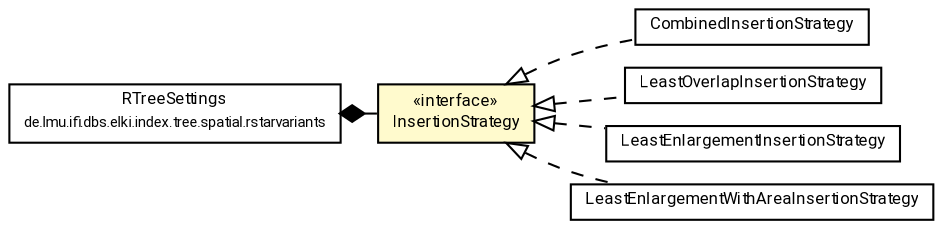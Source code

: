 #!/usr/local/bin/dot
#
# Class diagram 
# Generated by UMLGraph version R5_7_2-60-g0e99a6 (http://www.spinellis.gr/umlgraph/)
#

digraph G {
	graph [fontnames="svg"]
	edge [fontname="Roboto",fontsize=7,labelfontname="Roboto",labelfontsize=7,color="black"];
	node [fontname="Roboto",fontcolor="black",fontsize=8,shape=plaintext,margin=0,width=0,height=0];
	nodesep=0.15;
	ranksep=0.25;
	rankdir=LR;
	// de.lmu.ifi.dbs.elki.index.tree.spatial.rstarvariants.RTreeSettings
	c5270994 [label=<<table title="de.lmu.ifi.dbs.elki.index.tree.spatial.rstarvariants.RTreeSettings" border="0" cellborder="1" cellspacing="0" cellpadding="2" href="../../RTreeSettings.html" target="_parent">
		<tr><td><table border="0" cellspacing="0" cellpadding="1">
		<tr><td align="center" balign="center"> <font face="Roboto">RTreeSettings</font> </td></tr>
		<tr><td align="center" balign="center"> <font face="Roboto" point-size="7.0">de.lmu.ifi.dbs.elki.index.tree.spatial.rstarvariants</font> </td></tr>
		</table></td></tr>
		</table>>, URL="../../RTreeSettings.html"];
	// de.lmu.ifi.dbs.elki.index.tree.spatial.rstarvariants.strategies.insert.InsertionStrategy
	c5270995 [label=<<table title="de.lmu.ifi.dbs.elki.index.tree.spatial.rstarvariants.strategies.insert.InsertionStrategy" border="0" cellborder="1" cellspacing="0" cellpadding="2" bgcolor="lemonChiffon" href="InsertionStrategy.html" target="_parent">
		<tr><td><table border="0" cellspacing="0" cellpadding="1">
		<tr><td align="center" balign="center"> &#171;interface&#187; </td></tr>
		<tr><td align="center" balign="center"> <font face="Roboto">InsertionStrategy</font> </td></tr>
		</table></td></tr>
		</table>>, URL="InsertionStrategy.html"];
	// de.lmu.ifi.dbs.elki.index.tree.spatial.rstarvariants.strategies.insert.CombinedInsertionStrategy
	c5270996 [label=<<table title="de.lmu.ifi.dbs.elki.index.tree.spatial.rstarvariants.strategies.insert.CombinedInsertionStrategy" border="0" cellborder="1" cellspacing="0" cellpadding="2" href="CombinedInsertionStrategy.html" target="_parent">
		<tr><td><table border="0" cellspacing="0" cellpadding="1">
		<tr><td align="center" balign="center"> <font face="Roboto">CombinedInsertionStrategy</font> </td></tr>
		</table></td></tr>
		</table>>, URL="CombinedInsertionStrategy.html"];
	// de.lmu.ifi.dbs.elki.index.tree.spatial.rstarvariants.strategies.insert.LeastOverlapInsertionStrategy
	c5271000 [label=<<table title="de.lmu.ifi.dbs.elki.index.tree.spatial.rstarvariants.strategies.insert.LeastOverlapInsertionStrategy" border="0" cellborder="1" cellspacing="0" cellpadding="2" href="LeastOverlapInsertionStrategy.html" target="_parent">
		<tr><td><table border="0" cellspacing="0" cellpadding="1">
		<tr><td align="center" balign="center"> <font face="Roboto">LeastOverlapInsertionStrategy</font> </td></tr>
		</table></td></tr>
		</table>>, URL="LeastOverlapInsertionStrategy.html"];
	// de.lmu.ifi.dbs.elki.index.tree.spatial.rstarvariants.strategies.insert.LeastEnlargementInsertionStrategy
	c5271002 [label=<<table title="de.lmu.ifi.dbs.elki.index.tree.spatial.rstarvariants.strategies.insert.LeastEnlargementInsertionStrategy" border="0" cellborder="1" cellspacing="0" cellpadding="2" href="LeastEnlargementInsertionStrategy.html" target="_parent">
		<tr><td><table border="0" cellspacing="0" cellpadding="1">
		<tr><td align="center" balign="center"> <font face="Roboto">LeastEnlargementInsertionStrategy</font> </td></tr>
		</table></td></tr>
		</table>>, URL="LeastEnlargementInsertionStrategy.html"];
	// de.lmu.ifi.dbs.elki.index.tree.spatial.rstarvariants.strategies.insert.LeastEnlargementWithAreaInsertionStrategy
	c5271004 [label=<<table title="de.lmu.ifi.dbs.elki.index.tree.spatial.rstarvariants.strategies.insert.LeastEnlargementWithAreaInsertionStrategy" border="0" cellborder="1" cellspacing="0" cellpadding="2" href="LeastEnlargementWithAreaInsertionStrategy.html" target="_parent">
		<tr><td><table border="0" cellspacing="0" cellpadding="1">
		<tr><td align="center" balign="center"> <font face="Roboto">LeastEnlargementWithAreaInsertionStrategy</font> </td></tr>
		</table></td></tr>
		</table>>, URL="LeastEnlargementWithAreaInsertionStrategy.html"];
	// de.lmu.ifi.dbs.elki.index.tree.spatial.rstarvariants.RTreeSettings composed de.lmu.ifi.dbs.elki.index.tree.spatial.rstarvariants.strategies.insert.InsertionStrategy
	c5270994 -> c5270995 [arrowhead=none,arrowtail=diamond,dir=back,weight=6];
	// de.lmu.ifi.dbs.elki.index.tree.spatial.rstarvariants.strategies.insert.CombinedInsertionStrategy implements de.lmu.ifi.dbs.elki.index.tree.spatial.rstarvariants.strategies.insert.InsertionStrategy
	c5270995 -> c5270996 [arrowtail=empty,style=dashed,dir=back,weight=9];
	// de.lmu.ifi.dbs.elki.index.tree.spatial.rstarvariants.strategies.insert.LeastOverlapInsertionStrategy implements de.lmu.ifi.dbs.elki.index.tree.spatial.rstarvariants.strategies.insert.InsertionStrategy
	c5270995 -> c5271000 [arrowtail=empty,style=dashed,dir=back,weight=9];
	// de.lmu.ifi.dbs.elki.index.tree.spatial.rstarvariants.strategies.insert.LeastEnlargementInsertionStrategy implements de.lmu.ifi.dbs.elki.index.tree.spatial.rstarvariants.strategies.insert.InsertionStrategy
	c5270995 -> c5271002 [arrowtail=empty,style=dashed,dir=back,weight=9];
	// de.lmu.ifi.dbs.elki.index.tree.spatial.rstarvariants.strategies.insert.LeastEnlargementWithAreaInsertionStrategy implements de.lmu.ifi.dbs.elki.index.tree.spatial.rstarvariants.strategies.insert.InsertionStrategy
	c5270995 -> c5271004 [arrowtail=empty,style=dashed,dir=back,weight=9];
}

